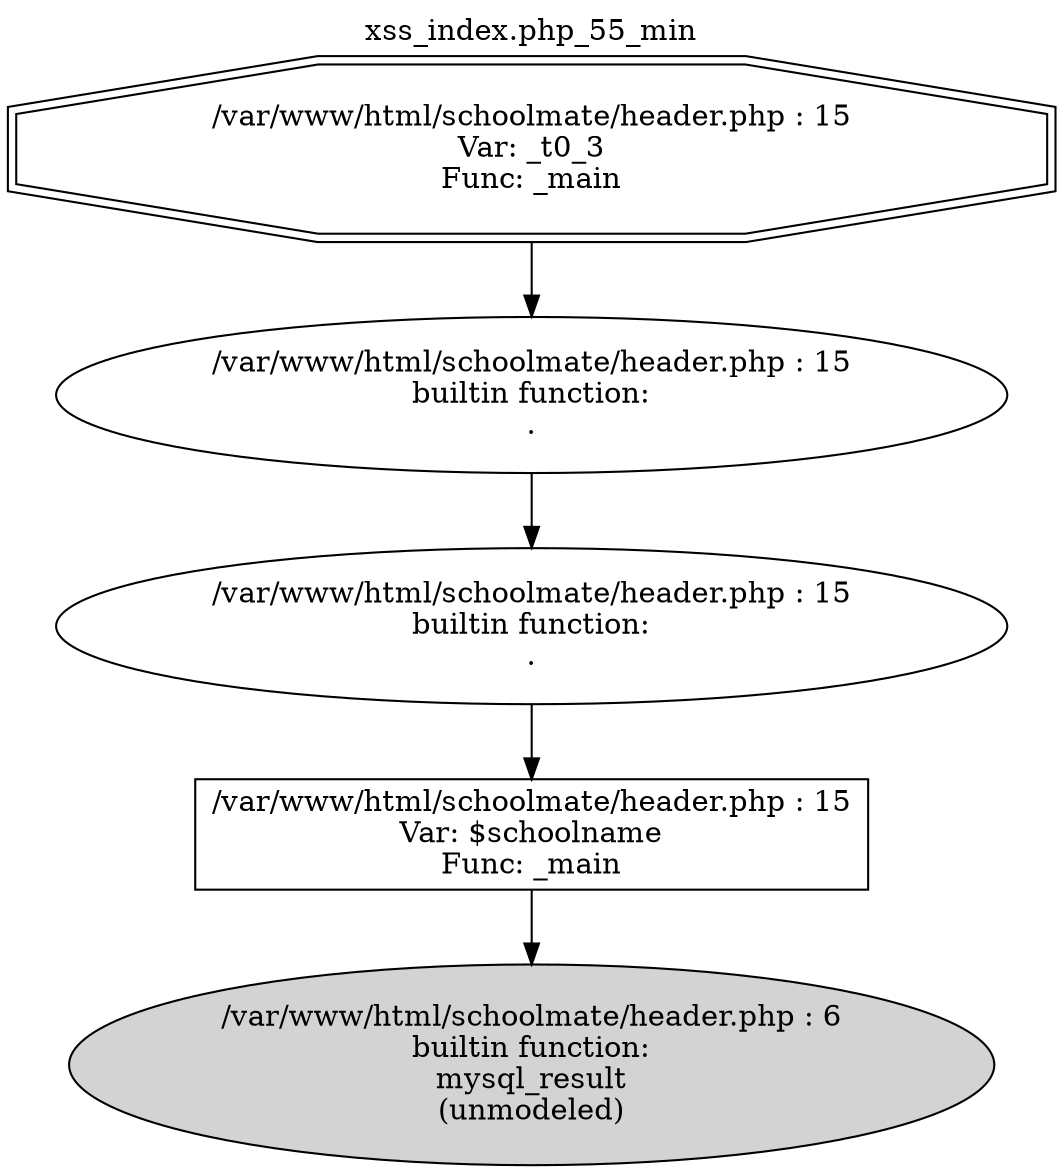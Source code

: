 digraph cfg {
  label="xss_index.php_55_min";
  labelloc=t;
  n1 [shape=doubleoctagon, label="/var/www/html/schoolmate/header.php : 15\nVar: _t0_3\nFunc: _main\n"];
  n2 [shape=ellipse, label="/var/www/html/schoolmate/header.php : 15\nbuiltin function:\n.\n"];
  n3 [shape=ellipse, label="/var/www/html/schoolmate/header.php : 15\nbuiltin function:\n.\n"];
  n4 [shape=box, label="/var/www/html/schoolmate/header.php : 15\nVar: $schoolname\nFunc: _main\n"];
  n5 [shape=ellipse, label="/var/www/html/schoolmate/header.php : 6\nbuiltin function:\nmysql_result\n(unmodeled)\n",style=filled];
  n1 -> n2;
  n2 -> n3;
  n3 -> n4;
  n4 -> n5;
}
